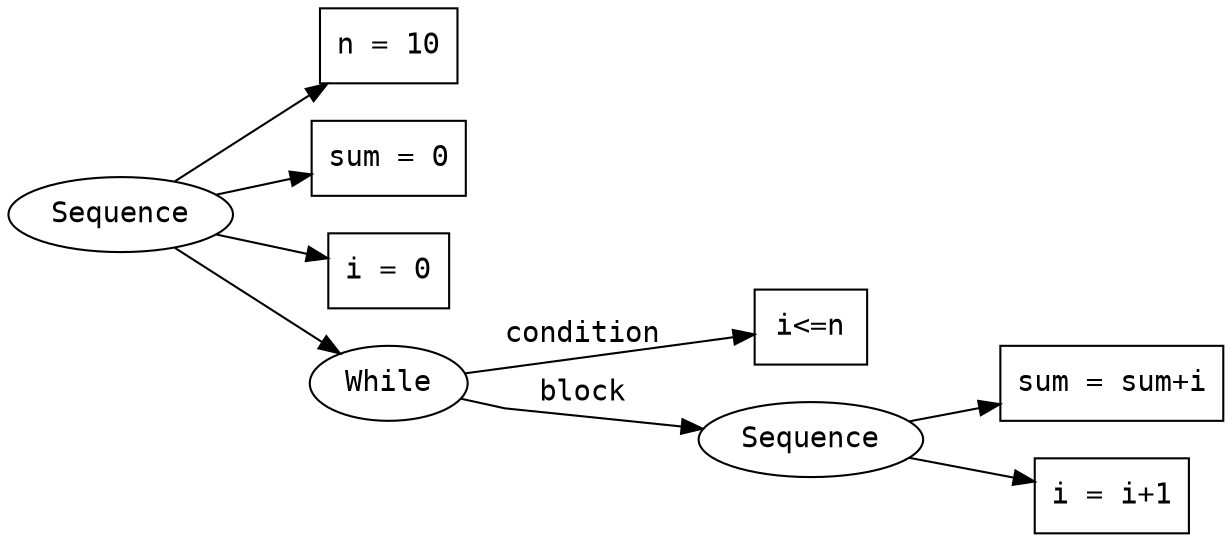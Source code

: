 digraph {
	graph [rankdir=LR splines=polyline]
	node [fontname=monospace]
	edge [fontname=monospace]
	Seq1 [label=Sequence]
	S1 [label="n = 10" shape=box]
	Seq1 -> S1
	S2 [label="sum = 0" shape=box]
	Seq1 -> S2
	S3 [label="i = 0" shape=box]
	Seq1 -> S3
	W4 [label=While]
	C4 [label="i<=n" shape=box]
	W4 -> C4 [label=condition]
	Seq5 [label=Sequence]
	S5 [label="sum = sum+i" shape=box]
	Seq5 -> S5
	S6 [label="i = i+1" shape=box]
	Seq5 -> S6
	W4 -> Seq5 [label=block]
	Seq1 -> W4
}
